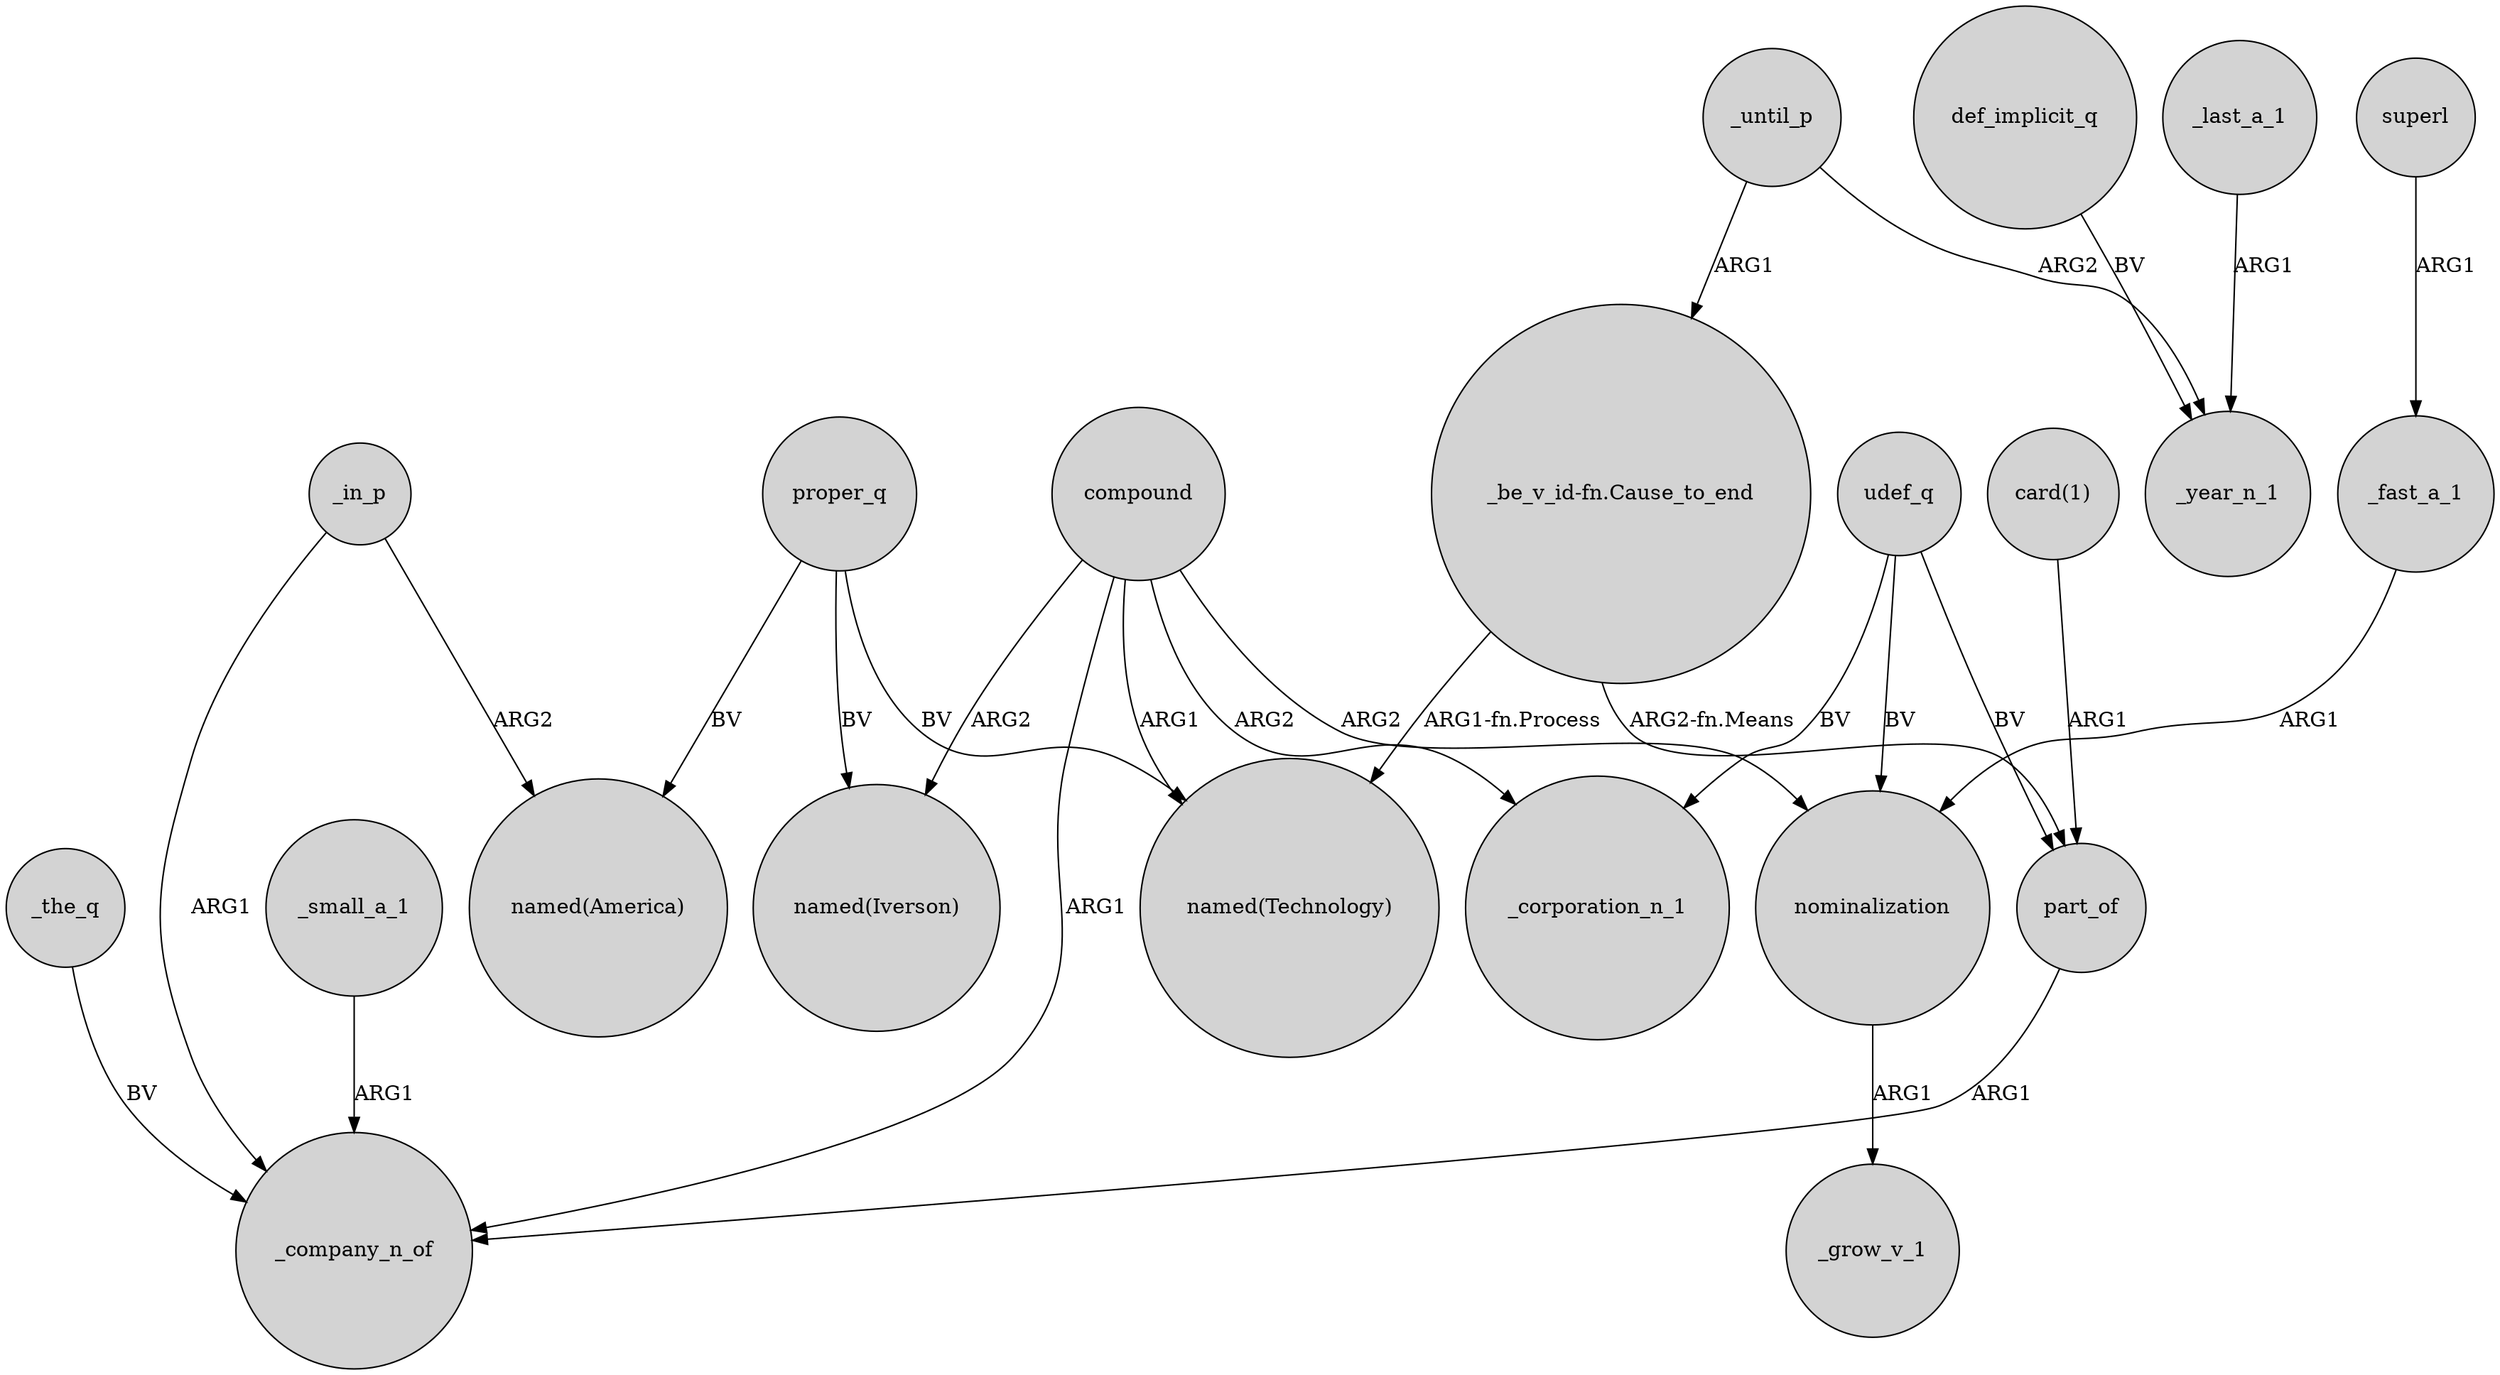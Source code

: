 digraph {
	node [shape=circle style=filled]
	proper_q -> "named(Iverson)" [label=BV]
	"_be_v_id-fn.Cause_to_end" -> part_of [label="ARG2-fn.Means"]
	udef_q -> part_of [label=BV]
	_small_a_1 -> _company_n_of [label=ARG1]
	def_implicit_q -> _year_n_1 [label=BV]
	udef_q -> nominalization [label=BV]
	_in_p -> _company_n_of [label=ARG1]
	proper_q -> "named(America)" [label=BV]
	compound -> _company_n_of [label=ARG1]
	"_be_v_id-fn.Cause_to_end" -> "named(Technology)" [label="ARG1-fn.Process"]
	"card(1)" -> part_of [label=ARG1]
	_in_p -> "named(America)" [label=ARG2]
	_fast_a_1 -> nominalization [label=ARG1]
	compound -> "named(Iverson)" [label=ARG2]
	compound -> nominalization [label=ARG2]
	nominalization -> _grow_v_1 [label=ARG1]
	proper_q -> "named(Technology)" [label=BV]
	_last_a_1 -> _year_n_1 [label=ARG1]
	part_of -> _company_n_of [label=ARG1]
	compound -> _corporation_n_1 [label=ARG2]
	udef_q -> _corporation_n_1 [label=BV]
	_until_p -> "_be_v_id-fn.Cause_to_end" [label=ARG1]
	_the_q -> _company_n_of [label=BV]
	_until_p -> _year_n_1 [label=ARG2]
	superl -> _fast_a_1 [label=ARG1]
	compound -> "named(Technology)" [label=ARG1]
}
